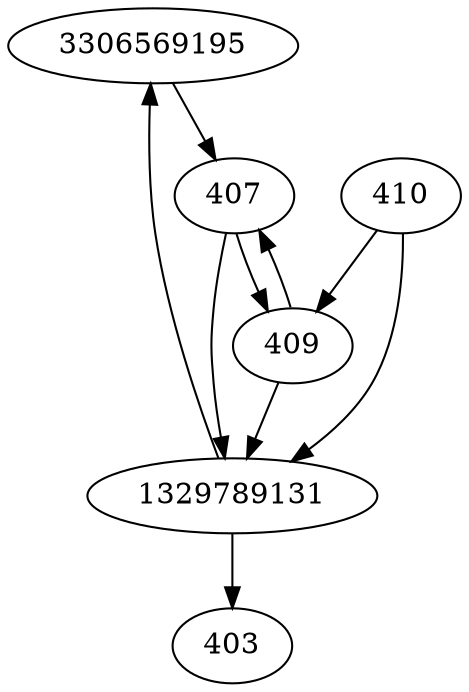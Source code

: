 strict digraph  {
3306569195;
1329789131;
403;
407;
409;
410;
3306569195 -> 407;
1329789131 -> 403;
1329789131 -> 3306569195;
407 -> 1329789131;
407 -> 409;
409 -> 1329789131;
409 -> 407;
410 -> 1329789131;
410 -> 409;
}
